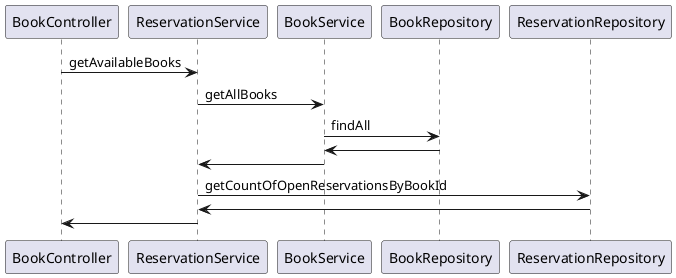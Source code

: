 @startuml

BookController -> ReservationService : getAvailableBooks
ReservationService -> BookService : getAllBooks
BookService -> BookRepository : findAll
BookService <- BookRepository
ReservationService <- BookService
ReservationService -> ReservationRepository : getCountOfOpenReservationsByBookId
ReservationService <- ReservationRepository
BookController <- ReservationService
@enduml
